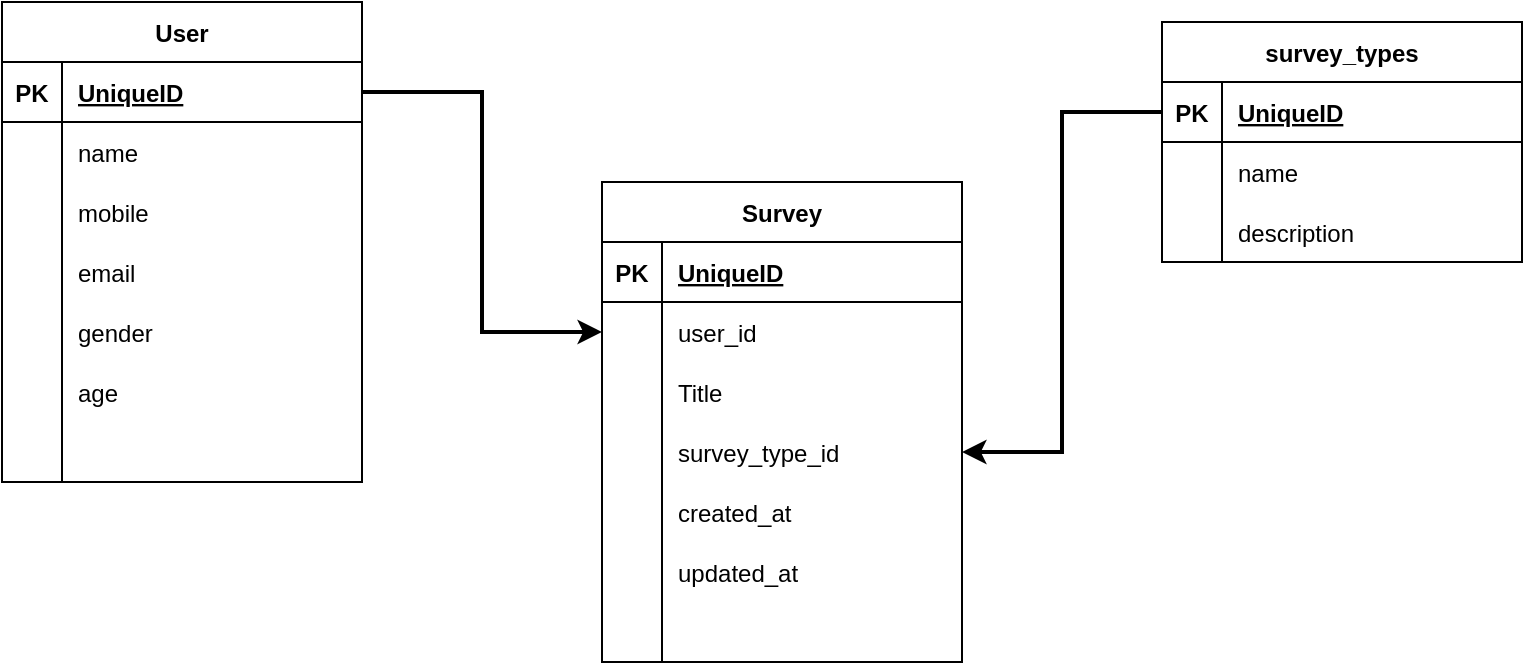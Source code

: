 <mxfile version="14.6.9" type="github">
  <diagram id="R2lEEEUBdFMjLlhIrx00" name="Page-1">
    <mxGraphModel dx="1422" dy="780" grid="1" gridSize="10" guides="1" tooltips="1" connect="1" arrows="1" fold="1" page="1" pageScale="1" pageWidth="850" pageHeight="1100" math="0" shadow="0" extFonts="Permanent Marker^https://fonts.googleapis.com/css?family=Permanent+Marker">
      <root>
        <mxCell id="0" />
        <mxCell id="1" parent="0" />
        <mxCell id="HPaEPrHGVp7n7yQ_XCSC-5" value="User" style="shape=table;startSize=30;container=1;collapsible=1;childLayout=tableLayout;fixedRows=1;rowLines=0;fontStyle=1;align=center;resizeLast=1;" vertex="1" parent="1">
          <mxGeometry x="30" y="30" width="180" height="240" as="geometry" />
        </mxCell>
        <mxCell id="HPaEPrHGVp7n7yQ_XCSC-6" value="" style="shape=partialRectangle;collapsible=0;dropTarget=0;pointerEvents=0;fillColor=none;top=0;left=0;bottom=1;right=0;points=[[0,0.5],[1,0.5]];portConstraint=eastwest;" vertex="1" parent="HPaEPrHGVp7n7yQ_XCSC-5">
          <mxGeometry y="30" width="180" height="30" as="geometry" />
        </mxCell>
        <mxCell id="HPaEPrHGVp7n7yQ_XCSC-7" value="PK" style="shape=partialRectangle;connectable=0;fillColor=none;top=0;left=0;bottom=0;right=0;fontStyle=1;overflow=hidden;" vertex="1" parent="HPaEPrHGVp7n7yQ_XCSC-6">
          <mxGeometry width="30" height="30" as="geometry" />
        </mxCell>
        <mxCell id="HPaEPrHGVp7n7yQ_XCSC-8" value="UniqueID" style="shape=partialRectangle;connectable=0;fillColor=none;top=0;left=0;bottom=0;right=0;align=left;spacingLeft=6;fontStyle=5;overflow=hidden;" vertex="1" parent="HPaEPrHGVp7n7yQ_XCSC-6">
          <mxGeometry x="30" width="150" height="30" as="geometry" />
        </mxCell>
        <mxCell id="HPaEPrHGVp7n7yQ_XCSC-9" value="" style="shape=partialRectangle;collapsible=0;dropTarget=0;pointerEvents=0;fillColor=none;top=0;left=0;bottom=0;right=0;points=[[0,0.5],[1,0.5]];portConstraint=eastwest;" vertex="1" parent="HPaEPrHGVp7n7yQ_XCSC-5">
          <mxGeometry y="60" width="180" height="30" as="geometry" />
        </mxCell>
        <mxCell id="HPaEPrHGVp7n7yQ_XCSC-10" value="" style="shape=partialRectangle;connectable=0;fillColor=none;top=0;left=0;bottom=0;right=0;editable=1;overflow=hidden;" vertex="1" parent="HPaEPrHGVp7n7yQ_XCSC-9">
          <mxGeometry width="30" height="30" as="geometry" />
        </mxCell>
        <mxCell id="HPaEPrHGVp7n7yQ_XCSC-11" value="name" style="shape=partialRectangle;connectable=0;fillColor=none;top=0;left=0;bottom=0;right=0;align=left;spacingLeft=6;overflow=hidden;" vertex="1" parent="HPaEPrHGVp7n7yQ_XCSC-9">
          <mxGeometry x="30" width="150" height="30" as="geometry" />
        </mxCell>
        <mxCell id="HPaEPrHGVp7n7yQ_XCSC-12" value="" style="shape=partialRectangle;collapsible=0;dropTarget=0;pointerEvents=0;fillColor=none;top=0;left=0;bottom=0;right=0;points=[[0,0.5],[1,0.5]];portConstraint=eastwest;" vertex="1" parent="HPaEPrHGVp7n7yQ_XCSC-5">
          <mxGeometry y="90" width="180" height="30" as="geometry" />
        </mxCell>
        <mxCell id="HPaEPrHGVp7n7yQ_XCSC-13" value="" style="shape=partialRectangle;connectable=0;fillColor=none;top=0;left=0;bottom=0;right=0;editable=1;overflow=hidden;" vertex="1" parent="HPaEPrHGVp7n7yQ_XCSC-12">
          <mxGeometry width="30" height="30" as="geometry" />
        </mxCell>
        <mxCell id="HPaEPrHGVp7n7yQ_XCSC-14" value="mobile" style="shape=partialRectangle;connectable=0;fillColor=none;top=0;left=0;bottom=0;right=0;align=left;spacingLeft=6;overflow=hidden;" vertex="1" parent="HPaEPrHGVp7n7yQ_XCSC-12">
          <mxGeometry x="30" width="150" height="30" as="geometry" />
        </mxCell>
        <mxCell id="HPaEPrHGVp7n7yQ_XCSC-15" value="" style="shape=partialRectangle;collapsible=0;dropTarget=0;pointerEvents=0;fillColor=none;top=0;left=0;bottom=0;right=0;points=[[0,0.5],[1,0.5]];portConstraint=eastwest;" vertex="1" parent="HPaEPrHGVp7n7yQ_XCSC-5">
          <mxGeometry y="120" width="180" height="30" as="geometry" />
        </mxCell>
        <mxCell id="HPaEPrHGVp7n7yQ_XCSC-16" value="" style="shape=partialRectangle;connectable=0;fillColor=none;top=0;left=0;bottom=0;right=0;editable=1;overflow=hidden;" vertex="1" parent="HPaEPrHGVp7n7yQ_XCSC-15">
          <mxGeometry width="30" height="30" as="geometry" />
        </mxCell>
        <mxCell id="HPaEPrHGVp7n7yQ_XCSC-17" value="email" style="shape=partialRectangle;connectable=0;fillColor=none;top=0;left=0;bottom=0;right=0;align=left;spacingLeft=6;overflow=hidden;" vertex="1" parent="HPaEPrHGVp7n7yQ_XCSC-15">
          <mxGeometry x="30" width="150" height="30" as="geometry" />
        </mxCell>
        <mxCell id="HPaEPrHGVp7n7yQ_XCSC-31" value="" style="shape=partialRectangle;collapsible=0;dropTarget=0;pointerEvents=0;fillColor=none;top=0;left=0;bottom=0;right=0;points=[[0,0.5],[1,0.5]];portConstraint=eastwest;" vertex="1" parent="HPaEPrHGVp7n7yQ_XCSC-5">
          <mxGeometry y="150" width="180" height="30" as="geometry" />
        </mxCell>
        <mxCell id="HPaEPrHGVp7n7yQ_XCSC-32" value="" style="shape=partialRectangle;connectable=0;fillColor=none;top=0;left=0;bottom=0;right=0;editable=1;overflow=hidden;" vertex="1" parent="HPaEPrHGVp7n7yQ_XCSC-31">
          <mxGeometry width="30" height="30" as="geometry" />
        </mxCell>
        <mxCell id="HPaEPrHGVp7n7yQ_XCSC-33" value="gender" style="shape=partialRectangle;connectable=0;fillColor=none;top=0;left=0;bottom=0;right=0;align=left;spacingLeft=6;overflow=hidden;" vertex="1" parent="HPaEPrHGVp7n7yQ_XCSC-31">
          <mxGeometry x="30" width="150" height="30" as="geometry" />
        </mxCell>
        <mxCell id="HPaEPrHGVp7n7yQ_XCSC-34" value="" style="shape=partialRectangle;collapsible=0;dropTarget=0;pointerEvents=0;fillColor=none;top=0;left=0;bottom=0;right=0;points=[[0,0.5],[1,0.5]];portConstraint=eastwest;" vertex="1" parent="HPaEPrHGVp7n7yQ_XCSC-5">
          <mxGeometry y="180" width="180" height="30" as="geometry" />
        </mxCell>
        <mxCell id="HPaEPrHGVp7n7yQ_XCSC-35" value="" style="shape=partialRectangle;connectable=0;fillColor=none;top=0;left=0;bottom=0;right=0;editable=1;overflow=hidden;" vertex="1" parent="HPaEPrHGVp7n7yQ_XCSC-34">
          <mxGeometry width="30" height="30" as="geometry" />
        </mxCell>
        <mxCell id="HPaEPrHGVp7n7yQ_XCSC-36" value="age" style="shape=partialRectangle;connectable=0;fillColor=none;top=0;left=0;bottom=0;right=0;align=left;spacingLeft=6;overflow=hidden;" vertex="1" parent="HPaEPrHGVp7n7yQ_XCSC-34">
          <mxGeometry x="30" width="150" height="30" as="geometry" />
        </mxCell>
        <mxCell id="HPaEPrHGVp7n7yQ_XCSC-37" value="" style="shape=partialRectangle;collapsible=0;dropTarget=0;pointerEvents=0;fillColor=none;top=0;left=0;bottom=0;right=0;points=[[0,0.5],[1,0.5]];portConstraint=eastwest;" vertex="1" parent="HPaEPrHGVp7n7yQ_XCSC-5">
          <mxGeometry y="210" width="180" height="30" as="geometry" />
        </mxCell>
        <mxCell id="HPaEPrHGVp7n7yQ_XCSC-38" value="" style="shape=partialRectangle;connectable=0;fillColor=none;top=0;left=0;bottom=0;right=0;editable=1;overflow=hidden;" vertex="1" parent="HPaEPrHGVp7n7yQ_XCSC-37">
          <mxGeometry width="30" height="30" as="geometry" />
        </mxCell>
        <mxCell id="HPaEPrHGVp7n7yQ_XCSC-39" value="" style="shape=partialRectangle;connectable=0;fillColor=none;top=0;left=0;bottom=0;right=0;align=left;spacingLeft=6;overflow=hidden;" vertex="1" parent="HPaEPrHGVp7n7yQ_XCSC-37">
          <mxGeometry x="30" width="150" height="30" as="geometry" />
        </mxCell>
        <mxCell id="HPaEPrHGVp7n7yQ_XCSC-40" value="Survey" style="shape=table;startSize=30;container=1;collapsible=1;childLayout=tableLayout;fixedRows=1;rowLines=0;fontStyle=1;align=center;resizeLast=1;" vertex="1" parent="1">
          <mxGeometry x="330" y="120" width="180" height="240" as="geometry" />
        </mxCell>
        <mxCell id="HPaEPrHGVp7n7yQ_XCSC-41" value="" style="shape=partialRectangle;collapsible=0;dropTarget=0;pointerEvents=0;fillColor=none;top=0;left=0;bottom=1;right=0;points=[[0,0.5],[1,0.5]];portConstraint=eastwest;" vertex="1" parent="HPaEPrHGVp7n7yQ_XCSC-40">
          <mxGeometry y="30" width="180" height="30" as="geometry" />
        </mxCell>
        <mxCell id="HPaEPrHGVp7n7yQ_XCSC-42" value="PK" style="shape=partialRectangle;connectable=0;fillColor=none;top=0;left=0;bottom=0;right=0;fontStyle=1;overflow=hidden;" vertex="1" parent="HPaEPrHGVp7n7yQ_XCSC-41">
          <mxGeometry width="30" height="30" as="geometry" />
        </mxCell>
        <mxCell id="HPaEPrHGVp7n7yQ_XCSC-43" value="UniqueID" style="shape=partialRectangle;connectable=0;fillColor=none;top=0;left=0;bottom=0;right=0;align=left;spacingLeft=6;fontStyle=5;overflow=hidden;" vertex="1" parent="HPaEPrHGVp7n7yQ_XCSC-41">
          <mxGeometry x="30" width="150" height="30" as="geometry" />
        </mxCell>
        <mxCell id="HPaEPrHGVp7n7yQ_XCSC-44" value="" style="shape=partialRectangle;collapsible=0;dropTarget=0;pointerEvents=0;fillColor=none;top=0;left=0;bottom=0;right=0;points=[[0,0.5],[1,0.5]];portConstraint=eastwest;" vertex="1" parent="HPaEPrHGVp7n7yQ_XCSC-40">
          <mxGeometry y="60" width="180" height="30" as="geometry" />
        </mxCell>
        <mxCell id="HPaEPrHGVp7n7yQ_XCSC-45" value="" style="shape=partialRectangle;connectable=0;fillColor=none;top=0;left=0;bottom=0;right=0;editable=1;overflow=hidden;" vertex="1" parent="HPaEPrHGVp7n7yQ_XCSC-44">
          <mxGeometry width="30" height="30" as="geometry" />
        </mxCell>
        <mxCell id="HPaEPrHGVp7n7yQ_XCSC-46" value="user_id" style="shape=partialRectangle;connectable=0;fillColor=none;top=0;left=0;bottom=0;right=0;align=left;spacingLeft=6;overflow=hidden;" vertex="1" parent="HPaEPrHGVp7n7yQ_XCSC-44">
          <mxGeometry x="30" width="150" height="30" as="geometry" />
        </mxCell>
        <mxCell id="HPaEPrHGVp7n7yQ_XCSC-47" value="" style="shape=partialRectangle;collapsible=0;dropTarget=0;pointerEvents=0;fillColor=none;top=0;left=0;bottom=0;right=0;points=[[0,0.5],[1,0.5]];portConstraint=eastwest;" vertex="1" parent="HPaEPrHGVp7n7yQ_XCSC-40">
          <mxGeometry y="90" width="180" height="30" as="geometry" />
        </mxCell>
        <mxCell id="HPaEPrHGVp7n7yQ_XCSC-48" value="" style="shape=partialRectangle;connectable=0;fillColor=none;top=0;left=0;bottom=0;right=0;editable=1;overflow=hidden;" vertex="1" parent="HPaEPrHGVp7n7yQ_XCSC-47">
          <mxGeometry width="30" height="30" as="geometry" />
        </mxCell>
        <mxCell id="HPaEPrHGVp7n7yQ_XCSC-49" value="Title" style="shape=partialRectangle;connectable=0;fillColor=none;top=0;left=0;bottom=0;right=0;align=left;spacingLeft=6;overflow=hidden;" vertex="1" parent="HPaEPrHGVp7n7yQ_XCSC-47">
          <mxGeometry x="30" width="150" height="30" as="geometry" />
        </mxCell>
        <mxCell id="HPaEPrHGVp7n7yQ_XCSC-50" value="" style="shape=partialRectangle;collapsible=0;dropTarget=0;pointerEvents=0;fillColor=none;top=0;left=0;bottom=0;right=0;points=[[0,0.5],[1,0.5]];portConstraint=eastwest;" vertex="1" parent="HPaEPrHGVp7n7yQ_XCSC-40">
          <mxGeometry y="120" width="180" height="30" as="geometry" />
        </mxCell>
        <mxCell id="HPaEPrHGVp7n7yQ_XCSC-51" value="" style="shape=partialRectangle;connectable=0;fillColor=none;top=0;left=0;bottom=0;right=0;editable=1;overflow=hidden;" vertex="1" parent="HPaEPrHGVp7n7yQ_XCSC-50">
          <mxGeometry width="30" height="30" as="geometry" />
        </mxCell>
        <mxCell id="HPaEPrHGVp7n7yQ_XCSC-52" value="survey_type_id" style="shape=partialRectangle;connectable=0;fillColor=none;top=0;left=0;bottom=0;right=0;align=left;spacingLeft=6;overflow=hidden;" vertex="1" parent="HPaEPrHGVp7n7yQ_XCSC-50">
          <mxGeometry x="30" width="150" height="30" as="geometry" />
        </mxCell>
        <mxCell id="HPaEPrHGVp7n7yQ_XCSC-53" value="" style="shape=partialRectangle;collapsible=0;dropTarget=0;pointerEvents=0;fillColor=none;top=0;left=0;bottom=0;right=0;points=[[0,0.5],[1,0.5]];portConstraint=eastwest;" vertex="1" parent="HPaEPrHGVp7n7yQ_XCSC-40">
          <mxGeometry y="150" width="180" height="30" as="geometry" />
        </mxCell>
        <mxCell id="HPaEPrHGVp7n7yQ_XCSC-54" value="" style="shape=partialRectangle;connectable=0;fillColor=none;top=0;left=0;bottom=0;right=0;editable=1;overflow=hidden;" vertex="1" parent="HPaEPrHGVp7n7yQ_XCSC-53">
          <mxGeometry width="30" height="30" as="geometry" />
        </mxCell>
        <mxCell id="HPaEPrHGVp7n7yQ_XCSC-55" value="created_at" style="shape=partialRectangle;connectable=0;fillColor=none;top=0;left=0;bottom=0;right=0;align=left;spacingLeft=6;overflow=hidden;" vertex="1" parent="HPaEPrHGVp7n7yQ_XCSC-53">
          <mxGeometry x="30" width="150" height="30" as="geometry" />
        </mxCell>
        <mxCell id="HPaEPrHGVp7n7yQ_XCSC-56" value="" style="shape=partialRectangle;collapsible=0;dropTarget=0;pointerEvents=0;fillColor=none;top=0;left=0;bottom=0;right=0;points=[[0,0.5],[1,0.5]];portConstraint=eastwest;" vertex="1" parent="HPaEPrHGVp7n7yQ_XCSC-40">
          <mxGeometry y="180" width="180" height="30" as="geometry" />
        </mxCell>
        <mxCell id="HPaEPrHGVp7n7yQ_XCSC-57" value="" style="shape=partialRectangle;connectable=0;fillColor=none;top=0;left=0;bottom=0;right=0;editable=1;overflow=hidden;" vertex="1" parent="HPaEPrHGVp7n7yQ_XCSC-56">
          <mxGeometry width="30" height="30" as="geometry" />
        </mxCell>
        <mxCell id="HPaEPrHGVp7n7yQ_XCSC-58" value="updated_at" style="shape=partialRectangle;connectable=0;fillColor=none;top=0;left=0;bottom=0;right=0;align=left;spacingLeft=6;overflow=hidden;" vertex="1" parent="HPaEPrHGVp7n7yQ_XCSC-56">
          <mxGeometry x="30" width="150" height="30" as="geometry" />
        </mxCell>
        <mxCell id="HPaEPrHGVp7n7yQ_XCSC-59" value="" style="shape=partialRectangle;collapsible=0;dropTarget=0;pointerEvents=0;fillColor=none;top=0;left=0;bottom=0;right=0;points=[[0,0.5],[1,0.5]];portConstraint=eastwest;" vertex="1" parent="HPaEPrHGVp7n7yQ_XCSC-40">
          <mxGeometry y="210" width="180" height="30" as="geometry" />
        </mxCell>
        <mxCell id="HPaEPrHGVp7n7yQ_XCSC-60" value="" style="shape=partialRectangle;connectable=0;fillColor=none;top=0;left=0;bottom=0;right=0;editable=1;overflow=hidden;" vertex="1" parent="HPaEPrHGVp7n7yQ_XCSC-59">
          <mxGeometry width="30" height="30" as="geometry" />
        </mxCell>
        <mxCell id="HPaEPrHGVp7n7yQ_XCSC-61" value="" style="shape=partialRectangle;connectable=0;fillColor=none;top=0;left=0;bottom=0;right=0;align=left;spacingLeft=6;overflow=hidden;" vertex="1" parent="HPaEPrHGVp7n7yQ_XCSC-59">
          <mxGeometry x="30" width="150" height="30" as="geometry" />
        </mxCell>
        <mxCell id="HPaEPrHGVp7n7yQ_XCSC-64" style="edgeStyle=orthogonalEdgeStyle;rounded=0;orthogonalLoop=1;jettySize=auto;html=1;exitX=1;exitY=0.5;exitDx=0;exitDy=0;entryX=0;entryY=0.5;entryDx=0;entryDy=0;jumpSize=6;strokeWidth=2;" edge="1" parent="1" source="HPaEPrHGVp7n7yQ_XCSC-6" target="HPaEPrHGVp7n7yQ_XCSC-44">
          <mxGeometry relative="1" as="geometry" />
        </mxCell>
        <mxCell id="HPaEPrHGVp7n7yQ_XCSC-65" value="survey_types" style="shape=table;startSize=30;container=1;collapsible=1;childLayout=tableLayout;fixedRows=1;rowLines=0;fontStyle=1;align=center;resizeLast=1;" vertex="1" parent="1">
          <mxGeometry x="610" y="40" width="180" height="120" as="geometry" />
        </mxCell>
        <mxCell id="HPaEPrHGVp7n7yQ_XCSC-66" value="" style="shape=partialRectangle;collapsible=0;dropTarget=0;pointerEvents=0;fillColor=none;top=0;left=0;bottom=1;right=0;points=[[0,0.5],[1,0.5]];portConstraint=eastwest;" vertex="1" parent="HPaEPrHGVp7n7yQ_XCSC-65">
          <mxGeometry y="30" width="180" height="30" as="geometry" />
        </mxCell>
        <mxCell id="HPaEPrHGVp7n7yQ_XCSC-67" value="PK" style="shape=partialRectangle;connectable=0;fillColor=none;top=0;left=0;bottom=0;right=0;fontStyle=1;overflow=hidden;" vertex="1" parent="HPaEPrHGVp7n7yQ_XCSC-66">
          <mxGeometry width="30" height="30" as="geometry" />
        </mxCell>
        <mxCell id="HPaEPrHGVp7n7yQ_XCSC-68" value="UniqueID" style="shape=partialRectangle;connectable=0;fillColor=none;top=0;left=0;bottom=0;right=0;align=left;spacingLeft=6;fontStyle=5;overflow=hidden;" vertex="1" parent="HPaEPrHGVp7n7yQ_XCSC-66">
          <mxGeometry x="30" width="150" height="30" as="geometry" />
        </mxCell>
        <mxCell id="HPaEPrHGVp7n7yQ_XCSC-69" value="" style="shape=partialRectangle;collapsible=0;dropTarget=0;pointerEvents=0;fillColor=none;top=0;left=0;bottom=0;right=0;points=[[0,0.5],[1,0.5]];portConstraint=eastwest;" vertex="1" parent="HPaEPrHGVp7n7yQ_XCSC-65">
          <mxGeometry y="60" width="180" height="30" as="geometry" />
        </mxCell>
        <mxCell id="HPaEPrHGVp7n7yQ_XCSC-70" value="" style="shape=partialRectangle;connectable=0;fillColor=none;top=0;left=0;bottom=0;right=0;editable=1;overflow=hidden;" vertex="1" parent="HPaEPrHGVp7n7yQ_XCSC-69">
          <mxGeometry width="30" height="30" as="geometry" />
        </mxCell>
        <mxCell id="HPaEPrHGVp7n7yQ_XCSC-71" value="name" style="shape=partialRectangle;connectable=0;fillColor=none;top=0;left=0;bottom=0;right=0;align=left;spacingLeft=6;overflow=hidden;" vertex="1" parent="HPaEPrHGVp7n7yQ_XCSC-69">
          <mxGeometry x="30" width="150" height="30" as="geometry" />
        </mxCell>
        <mxCell id="HPaEPrHGVp7n7yQ_XCSC-72" value="" style="shape=partialRectangle;collapsible=0;dropTarget=0;pointerEvents=0;fillColor=none;top=0;left=0;bottom=0;right=0;points=[[0,0.5],[1,0.5]];portConstraint=eastwest;" vertex="1" parent="HPaEPrHGVp7n7yQ_XCSC-65">
          <mxGeometry y="90" width="180" height="30" as="geometry" />
        </mxCell>
        <mxCell id="HPaEPrHGVp7n7yQ_XCSC-73" value="" style="shape=partialRectangle;connectable=0;fillColor=none;top=0;left=0;bottom=0;right=0;editable=1;overflow=hidden;" vertex="1" parent="HPaEPrHGVp7n7yQ_XCSC-72">
          <mxGeometry width="30" height="30" as="geometry" />
        </mxCell>
        <mxCell id="HPaEPrHGVp7n7yQ_XCSC-74" value="description" style="shape=partialRectangle;connectable=0;fillColor=none;top=0;left=0;bottom=0;right=0;align=left;spacingLeft=6;overflow=hidden;" vertex="1" parent="HPaEPrHGVp7n7yQ_XCSC-72">
          <mxGeometry x="30" width="150" height="30" as="geometry" />
        </mxCell>
        <mxCell id="HPaEPrHGVp7n7yQ_XCSC-87" style="edgeStyle=orthogonalEdgeStyle;rounded=0;jumpSize=6;orthogonalLoop=1;jettySize=auto;html=1;exitX=0;exitY=0.5;exitDx=0;exitDy=0;entryX=1;entryY=0.5;entryDx=0;entryDy=0;strokeWidth=2;" edge="1" parent="1" source="HPaEPrHGVp7n7yQ_XCSC-66" target="HPaEPrHGVp7n7yQ_XCSC-50">
          <mxGeometry relative="1" as="geometry" />
        </mxCell>
      </root>
    </mxGraphModel>
  </diagram>
</mxfile>
